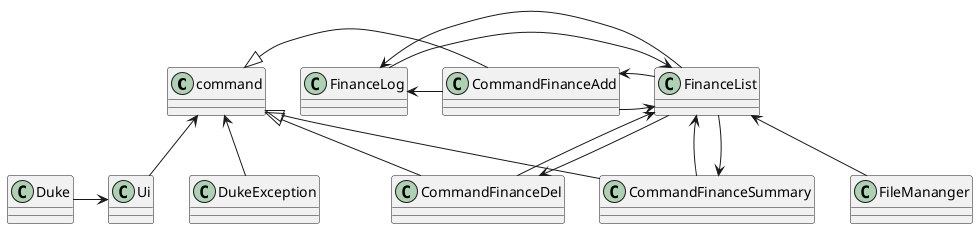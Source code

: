 @startuml

class command
class CommandFinanceAdd{
}
class CommandFinanceDel{
}
class CommandFinanceSummary {
}
class FinanceList{
}
class FinanceLog {
}
command <|-right-CommandFinanceAdd
command <|-up-CommandFinanceDel
command <|-down-CommandFinanceSummary
FinanceList <-left-FinanceLog
FinanceLog <--FinanceList
FinanceList <-right-CommandFinanceAdd
CommandFinanceAdd <-- FinanceList
FinanceList <-right- CommandFinanceDel
CommandFinanceDel <-- FinanceList
FinanceList <--CommandFinanceSummary
CommandFinanceSummary <-- FinanceList
FinanceLog <-right- CommandFinanceAdd
class Ui
class FileMananger
FinanceList <-- FileMananger
command <-- Ui
class Duke
Ui <-left- Duke
class DukeException
command <-down- DukeException

@enduml
